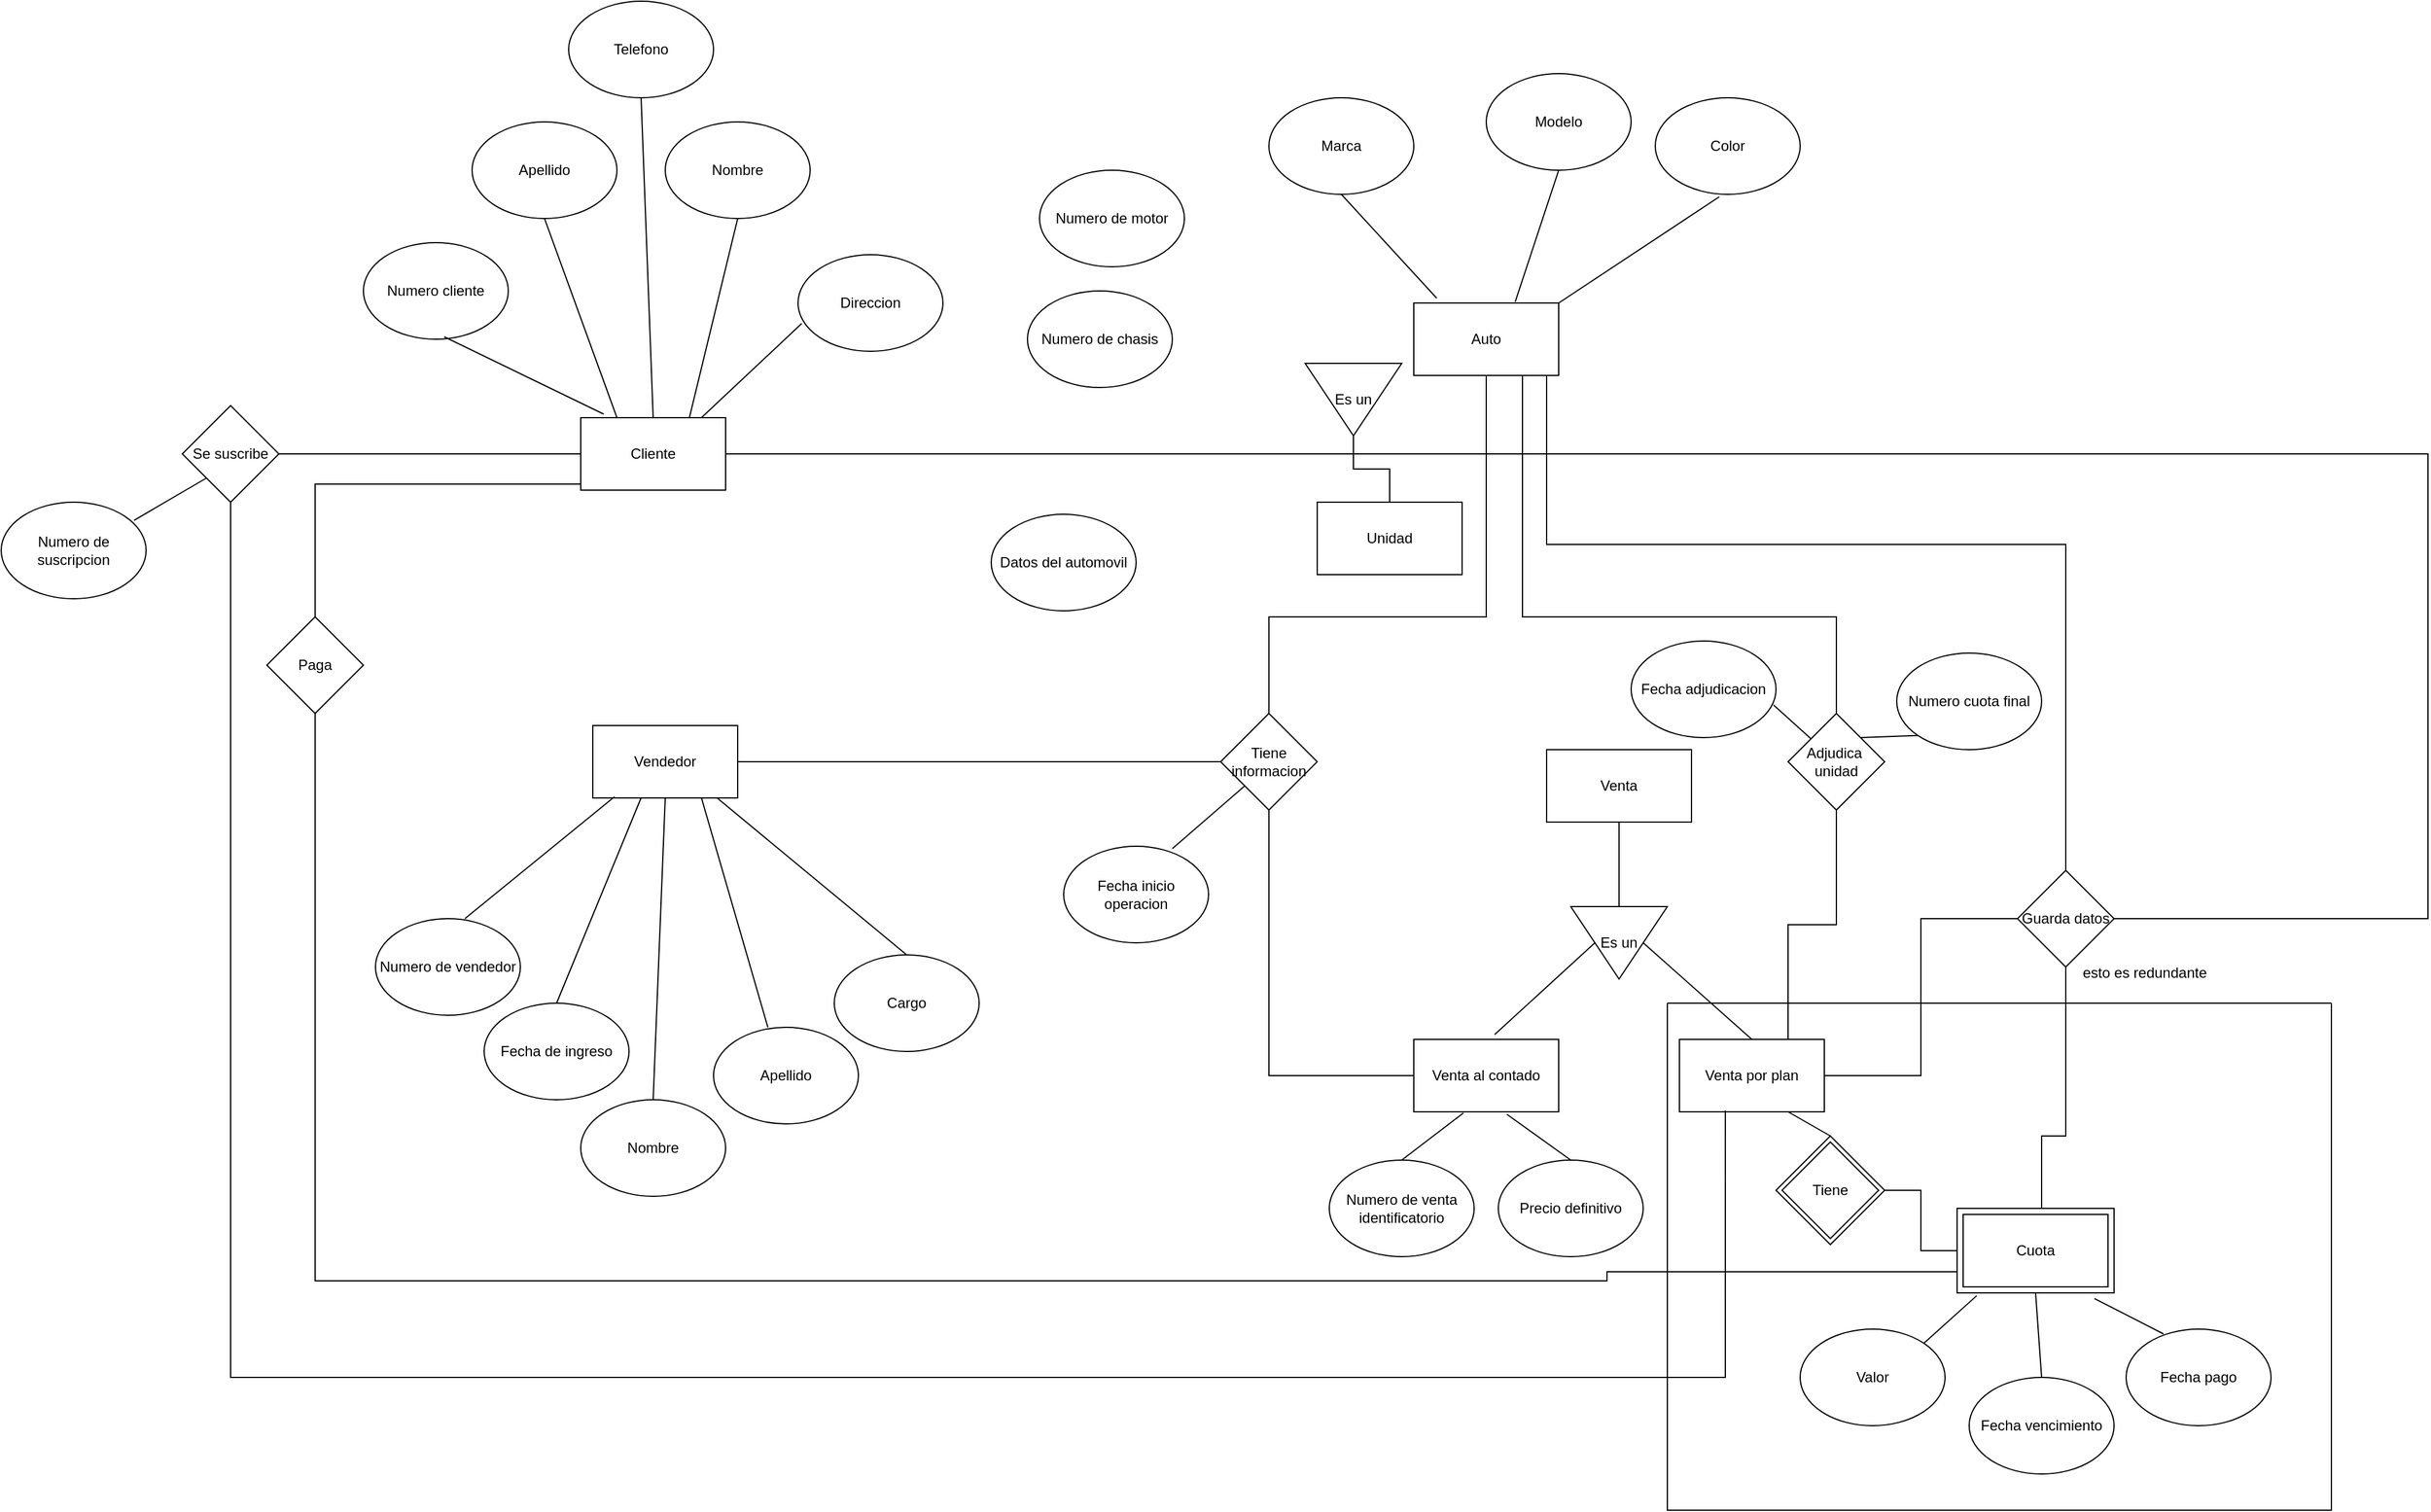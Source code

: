 <mxfile version="24.7.5">
  <diagram name="Página-1" id="h4YsIUtn6Sc1W326wzpE">
    <mxGraphModel dx="2234" dy="1244" grid="1" gridSize="10" guides="1" tooltips="1" connect="1" arrows="1" fold="1" page="0" pageScale="1" pageWidth="827" pageHeight="1169" math="0" shadow="0">
      <root>
        <mxCell id="0" />
        <mxCell id="1" parent="0" />
        <mxCell id="T_IMcI36_4ZPe9yHBbzY-87" style="edgeStyle=orthogonalEdgeStyle;rounded=0;orthogonalLoop=1;jettySize=auto;html=1;entryX=0.5;entryY=0;entryDx=0;entryDy=0;endArrow=none;endFill=0;" parent="1" source="T_IMcI36_4ZPe9yHBbzY-1" target="T_IMcI36_4ZPe9yHBbzY-86" edge="1">
          <mxGeometry relative="1" as="geometry">
            <Array as="points">
              <mxPoint x="850" y="260" />
              <mxPoint x="1110" y="260" />
            </Array>
          </mxGeometry>
        </mxCell>
        <mxCell id="T_IMcI36_4ZPe9yHBbzY-1" value="Auto" style="rounded=0;whiteSpace=wrap;html=1;" parent="1" vertex="1">
          <mxGeometry x="760" width="120" height="60" as="geometry" />
        </mxCell>
        <mxCell id="T_IMcI36_4ZPe9yHBbzY-2" value="Marca" style="ellipse;whiteSpace=wrap;html=1;" parent="1" vertex="1">
          <mxGeometry x="640" y="-170" width="120" height="80" as="geometry" />
        </mxCell>
        <mxCell id="T_IMcI36_4ZPe9yHBbzY-3" value="Modelo" style="ellipse;whiteSpace=wrap;html=1;" parent="1" vertex="1">
          <mxGeometry x="820" y="-190" width="120" height="80" as="geometry" />
        </mxCell>
        <mxCell id="T_IMcI36_4ZPe9yHBbzY-4" value="Color" style="ellipse;whiteSpace=wrap;html=1;" parent="1" vertex="1">
          <mxGeometry x="960" y="-170" width="120" height="80" as="geometry" />
        </mxCell>
        <mxCell id="T_IMcI36_4ZPe9yHBbzY-5" value="Numero de motor" style="ellipse;whiteSpace=wrap;html=1;" parent="1" vertex="1">
          <mxGeometry x="450" y="-110" width="120" height="80" as="geometry" />
        </mxCell>
        <mxCell id="T_IMcI36_4ZPe9yHBbzY-6" value="Numero de chasis" style="ellipse;whiteSpace=wrap;html=1;" parent="1" vertex="1">
          <mxGeometry x="440" y="-10" width="120" height="80" as="geometry" />
        </mxCell>
        <mxCell id="T_IMcI36_4ZPe9yHBbzY-7" value="Datos del automovil" style="ellipse;whiteSpace=wrap;html=1;" parent="1" vertex="1">
          <mxGeometry x="410" y="175" width="120" height="80" as="geometry" />
        </mxCell>
        <mxCell id="T_IMcI36_4ZPe9yHBbzY-52" style="edgeStyle=orthogonalEdgeStyle;rounded=0;orthogonalLoop=1;jettySize=auto;html=1;entryX=1;entryY=0.5;entryDx=0;entryDy=0;endArrow=none;endFill=0;" parent="1" source="T_IMcI36_4ZPe9yHBbzY-8" target="T_IMcI36_4ZPe9yHBbzY-51" edge="1">
          <mxGeometry relative="1" as="geometry" />
        </mxCell>
        <mxCell id="T_IMcI36_4ZPe9yHBbzY-84" style="edgeStyle=orthogonalEdgeStyle;rounded=0;orthogonalLoop=1;jettySize=auto;html=1;endArrow=none;endFill=0;exitX=0.5;exitY=0;exitDx=0;exitDy=0;" parent="1" source="T_IMcI36_4ZPe9yHBbzY-83" target="T_IMcI36_4ZPe9yHBbzY-8" edge="1">
          <mxGeometry relative="1" as="geometry">
            <Array as="points">
              <mxPoint x="-150" y="150" />
            </Array>
          </mxGeometry>
        </mxCell>
        <mxCell id="T_IMcI36_4ZPe9yHBbzY-8" value="Cliente" style="rounded=0;whiteSpace=wrap;html=1;" parent="1" vertex="1">
          <mxGeometry x="70" y="95" width="120" height="60" as="geometry" />
        </mxCell>
        <mxCell id="T_IMcI36_4ZPe9yHBbzY-9" value="Numero cliente" style="ellipse;whiteSpace=wrap;html=1;" parent="1" vertex="1">
          <mxGeometry x="-110" y="-50" width="120" height="80" as="geometry" />
        </mxCell>
        <mxCell id="T_IMcI36_4ZPe9yHBbzY-10" value="Apellido" style="ellipse;whiteSpace=wrap;html=1;" parent="1" vertex="1">
          <mxGeometry x="-20" y="-150" width="120" height="80" as="geometry" />
        </mxCell>
        <mxCell id="T_IMcI36_4ZPe9yHBbzY-11" value="Nombre" style="ellipse;whiteSpace=wrap;html=1;" parent="1" vertex="1">
          <mxGeometry x="140" y="-150" width="120" height="80" as="geometry" />
        </mxCell>
        <mxCell id="T_IMcI36_4ZPe9yHBbzY-12" value="Telefono" style="ellipse;whiteSpace=wrap;html=1;" parent="1" vertex="1">
          <mxGeometry x="60" y="-250" width="120" height="80" as="geometry" />
        </mxCell>
        <mxCell id="T_IMcI36_4ZPe9yHBbzY-13" value="Direccion" style="ellipse;whiteSpace=wrap;html=1;" parent="1" vertex="1">
          <mxGeometry x="250" y="-40" width="120" height="80" as="geometry" />
        </mxCell>
        <mxCell id="T_IMcI36_4ZPe9yHBbzY-14" value="Vendedor" style="rounded=0;whiteSpace=wrap;html=1;" parent="1" vertex="1">
          <mxGeometry x="80" y="350" width="120" height="60" as="geometry" />
        </mxCell>
        <mxCell id="T_IMcI36_4ZPe9yHBbzY-22" style="edgeStyle=orthogonalEdgeStyle;rounded=0;orthogonalLoop=1;jettySize=auto;html=1;entryX=0;entryY=0.5;entryDx=0;entryDy=0;endArrow=none;endFill=0;" parent="1" source="T_IMcI36_4ZPe9yHBbzY-20" target="T_IMcI36_4ZPe9yHBbzY-21" edge="1">
          <mxGeometry relative="1" as="geometry" />
        </mxCell>
        <mxCell id="T_IMcI36_4ZPe9yHBbzY-20" value="Venta" style="rounded=0;whiteSpace=wrap;html=1;" parent="1" vertex="1">
          <mxGeometry x="870" y="370" width="120" height="60" as="geometry" />
        </mxCell>
        <mxCell id="T_IMcI36_4ZPe9yHBbzY-21" value="Es un" style="triangle;whiteSpace=wrap;html=1;direction=south;" parent="1" vertex="1">
          <mxGeometry x="890" y="500" width="80" height="60" as="geometry" />
        </mxCell>
        <mxCell id="T_IMcI36_4ZPe9yHBbzY-39" style="edgeStyle=orthogonalEdgeStyle;rounded=0;orthogonalLoop=1;jettySize=auto;html=1;entryX=0.5;entryY=1;entryDx=0;entryDy=0;endArrow=none;endFill=0;" parent="1" source="T_IMcI36_4ZPe9yHBbzY-23" target="T_IMcI36_4ZPe9yHBbzY-27" edge="1">
          <mxGeometry relative="1" as="geometry" />
        </mxCell>
        <mxCell id="T_IMcI36_4ZPe9yHBbzY-23" value="Venta al contado" style="rounded=0;whiteSpace=wrap;html=1;" parent="1" vertex="1">
          <mxGeometry x="760" y="610" width="120" height="60" as="geometry" />
        </mxCell>
        <mxCell id="T_IMcI36_4ZPe9yHBbzY-49" style="edgeStyle=orthogonalEdgeStyle;rounded=0;orthogonalLoop=1;jettySize=auto;html=1;entryX=0;entryY=0.5;entryDx=0;entryDy=0;endArrow=none;endFill=0;" parent="1" source="T_IMcI36_4ZPe9yHBbzY-24" target="T_IMcI36_4ZPe9yHBbzY-48" edge="1">
          <mxGeometry relative="1" as="geometry" />
        </mxCell>
        <mxCell id="T_IMcI36_4ZPe9yHBbzY-24" value="Venta por plan" style="rounded=0;whiteSpace=wrap;html=1;" parent="1" vertex="1">
          <mxGeometry x="980" y="610" width="120" height="60" as="geometry" />
        </mxCell>
        <mxCell id="T_IMcI36_4ZPe9yHBbzY-25" value="" style="endArrow=none;html=1;rounded=0;entryX=0.5;entryY=1;entryDx=0;entryDy=0;exitX=0.558;exitY=-0.067;exitDx=0;exitDy=0;exitPerimeter=0;" parent="1" source="T_IMcI36_4ZPe9yHBbzY-23" target="T_IMcI36_4ZPe9yHBbzY-21" edge="1">
          <mxGeometry width="50" height="50" relative="1" as="geometry">
            <mxPoint x="760" y="540" as="sourcePoint" />
            <mxPoint x="810" y="490" as="targetPoint" />
          </mxGeometry>
        </mxCell>
        <mxCell id="T_IMcI36_4ZPe9yHBbzY-26" value="" style="endArrow=none;html=1;rounded=0;entryX=0.5;entryY=0;entryDx=0;entryDy=0;exitX=0.5;exitY=0;exitDx=0;exitDy=0;" parent="1" source="T_IMcI36_4ZPe9yHBbzY-24" target="T_IMcI36_4ZPe9yHBbzY-21" edge="1">
          <mxGeometry width="50" height="50" relative="1" as="geometry">
            <mxPoint x="857" y="616" as="sourcePoint" />
            <mxPoint x="920" y="540" as="targetPoint" />
          </mxGeometry>
        </mxCell>
        <mxCell id="T_IMcI36_4ZPe9yHBbzY-47" style="edgeStyle=orthogonalEdgeStyle;rounded=0;orthogonalLoop=1;jettySize=auto;html=1;entryX=0.5;entryY=1;entryDx=0;entryDy=0;endArrow=none;endFill=0;" parent="1" source="T_IMcI36_4ZPe9yHBbzY-27" target="T_IMcI36_4ZPe9yHBbzY-1" edge="1">
          <mxGeometry relative="1" as="geometry">
            <Array as="points">
              <mxPoint x="640" y="260" />
              <mxPoint x="820" y="260" />
            </Array>
          </mxGeometry>
        </mxCell>
        <mxCell id="T_IMcI36_4ZPe9yHBbzY-82" style="edgeStyle=orthogonalEdgeStyle;rounded=0;orthogonalLoop=1;jettySize=auto;html=1;entryX=1;entryY=0.5;entryDx=0;entryDy=0;endArrow=none;endFill=0;" parent="1" source="T_IMcI36_4ZPe9yHBbzY-27" target="T_IMcI36_4ZPe9yHBbzY-14" edge="1">
          <mxGeometry relative="1" as="geometry" />
        </mxCell>
        <mxCell id="T_IMcI36_4ZPe9yHBbzY-27" value="Tiene informacion" style="rhombus;whiteSpace=wrap;html=1;" parent="1" vertex="1">
          <mxGeometry x="600" y="340" width="80" height="80" as="geometry" />
        </mxCell>
        <mxCell id="T_IMcI36_4ZPe9yHBbzY-28" value="" style="endArrow=none;html=1;rounded=0;entryX=0.15;entryY=0.983;entryDx=0;entryDy=0;entryPerimeter=0;exitX=0.617;exitY=0;exitDx=0;exitDy=0;exitPerimeter=0;" parent="1" target="T_IMcI36_4ZPe9yHBbzY-14" edge="1">
          <mxGeometry width="50" height="50" relative="1" as="geometry">
            <mxPoint x="-25.96" y="510" as="sourcePoint" />
            <mxPoint x="-20" y="460" as="targetPoint" />
          </mxGeometry>
        </mxCell>
        <mxCell id="T_IMcI36_4ZPe9yHBbzY-29" value="" style="endArrow=none;html=1;rounded=0;entryX=0.333;entryY=1;entryDx=0;entryDy=0;entryPerimeter=0;exitX=0.5;exitY=0;exitDx=0;exitDy=0;" parent="1" target="T_IMcI36_4ZPe9yHBbzY-14" edge="1">
          <mxGeometry width="50" height="50" relative="1" as="geometry">
            <mxPoint x="50" y="580" as="sourcePoint" />
            <mxPoint x="98" y="429" as="targetPoint" />
          </mxGeometry>
        </mxCell>
        <mxCell id="T_IMcI36_4ZPe9yHBbzY-30" value="" style="endArrow=none;html=1;rounded=0;entryX=0.5;entryY=1;entryDx=0;entryDy=0;exitX=0.5;exitY=0;exitDx=0;exitDy=0;" parent="1" target="T_IMcI36_4ZPe9yHBbzY-14" edge="1">
          <mxGeometry width="50" height="50" relative="1" as="geometry">
            <mxPoint x="130" y="660" as="sourcePoint" />
            <mxPoint x="108" y="439" as="targetPoint" />
          </mxGeometry>
        </mxCell>
        <mxCell id="T_IMcI36_4ZPe9yHBbzY-31" value="" style="endArrow=none;html=1;rounded=0;entryX=0.75;entryY=1;entryDx=0;entryDy=0;exitX=0.375;exitY=0;exitDx=0;exitDy=0;exitPerimeter=0;" parent="1" target="T_IMcI36_4ZPe9yHBbzY-14" edge="1">
          <mxGeometry width="50" height="50" relative="1" as="geometry">
            <mxPoint x="225" y="600" as="sourcePoint" />
            <mxPoint x="118" y="449" as="targetPoint" />
          </mxGeometry>
        </mxCell>
        <mxCell id="T_IMcI36_4ZPe9yHBbzY-32" value="" style="endArrow=none;html=1;rounded=0;entryX=0.858;entryY=1;entryDx=0;entryDy=0;exitX=0.5;exitY=0;exitDx=0;exitDy=0;entryPerimeter=0;" parent="1" target="T_IMcI36_4ZPe9yHBbzY-14" edge="1">
          <mxGeometry width="50" height="50" relative="1" as="geometry">
            <mxPoint x="340" y="540" as="sourcePoint" />
            <mxPoint x="128" y="459" as="targetPoint" />
          </mxGeometry>
        </mxCell>
        <mxCell id="T_IMcI36_4ZPe9yHBbzY-33" value="" style="endArrow=none;html=1;rounded=0;entryX=0.025;entryY=0.713;entryDx=0;entryDy=0;entryPerimeter=0;exitX=0.833;exitY=0;exitDx=0;exitDy=0;exitPerimeter=0;" parent="1" source="T_IMcI36_4ZPe9yHBbzY-8" target="T_IMcI36_4ZPe9yHBbzY-13" edge="1">
          <mxGeometry width="50" height="50" relative="1" as="geometry">
            <mxPoint x="70" y="55" as="sourcePoint" />
            <mxPoint x="120" y="5" as="targetPoint" />
          </mxGeometry>
        </mxCell>
        <mxCell id="T_IMcI36_4ZPe9yHBbzY-34" value="" style="endArrow=none;html=1;rounded=0;entryX=0.558;entryY=0.975;entryDx=0;entryDy=0;entryPerimeter=0;exitX=0.158;exitY=-0.05;exitDx=0;exitDy=0;exitPerimeter=0;" parent="1" source="T_IMcI36_4ZPe9yHBbzY-8" target="T_IMcI36_4ZPe9yHBbzY-9" edge="1">
          <mxGeometry width="50" height="50" relative="1" as="geometry">
            <mxPoint x="180" y="105" as="sourcePoint" />
            <mxPoint x="263" y="27" as="targetPoint" />
          </mxGeometry>
        </mxCell>
        <mxCell id="T_IMcI36_4ZPe9yHBbzY-35" value="" style="endArrow=none;html=1;rounded=0;entryX=0.5;entryY=1;entryDx=0;entryDy=0;exitX=0.75;exitY=0;exitDx=0;exitDy=0;" parent="1" source="T_IMcI36_4ZPe9yHBbzY-8" target="T_IMcI36_4ZPe9yHBbzY-11" edge="1">
          <mxGeometry width="50" height="50" relative="1" as="geometry">
            <mxPoint x="190" y="115" as="sourcePoint" />
            <mxPoint x="273" y="37" as="targetPoint" />
          </mxGeometry>
        </mxCell>
        <mxCell id="T_IMcI36_4ZPe9yHBbzY-36" value="" style="endArrow=none;html=1;rounded=0;entryX=0.5;entryY=1;entryDx=0;entryDy=0;exitX=0.25;exitY=0;exitDx=0;exitDy=0;" parent="1" source="T_IMcI36_4ZPe9yHBbzY-8" target="T_IMcI36_4ZPe9yHBbzY-10" edge="1">
          <mxGeometry width="50" height="50" relative="1" as="geometry">
            <mxPoint x="200" y="125" as="sourcePoint" />
            <mxPoint x="283" y="47" as="targetPoint" />
          </mxGeometry>
        </mxCell>
        <mxCell id="T_IMcI36_4ZPe9yHBbzY-37" value="" style="endArrow=none;html=1;rounded=0;entryX=0.5;entryY=1;entryDx=0;entryDy=0;exitX=0.5;exitY=0;exitDx=0;exitDy=0;" parent="1" source="T_IMcI36_4ZPe9yHBbzY-8" target="T_IMcI36_4ZPe9yHBbzY-12" edge="1">
          <mxGeometry width="50" height="50" relative="1" as="geometry">
            <mxPoint x="210" y="135" as="sourcePoint" />
            <mxPoint x="293" y="57" as="targetPoint" />
          </mxGeometry>
        </mxCell>
        <mxCell id="T_IMcI36_4ZPe9yHBbzY-41" value="Numero de venta identificatorio" style="ellipse;whiteSpace=wrap;html=1;" parent="1" vertex="1">
          <mxGeometry x="690" y="710" width="120" height="80" as="geometry" />
        </mxCell>
        <mxCell id="T_IMcI36_4ZPe9yHBbzY-42" value="Fecha inicio operacion" style="ellipse;whiteSpace=wrap;html=1;" parent="1" vertex="1">
          <mxGeometry x="470" y="450" width="120" height="80" as="geometry" />
        </mxCell>
        <mxCell id="T_IMcI36_4ZPe9yHBbzY-43" value="Precio definitivo" style="ellipse;whiteSpace=wrap;html=1;" parent="1" vertex="1">
          <mxGeometry x="830" y="710" width="120" height="80" as="geometry" />
        </mxCell>
        <mxCell id="T_IMcI36_4ZPe9yHBbzY-44" value="" style="endArrow=none;html=1;rounded=0;entryX=0;entryY=1;entryDx=0;entryDy=0;exitX=0.75;exitY=0.025;exitDx=0;exitDy=0;exitPerimeter=0;" parent="1" source="T_IMcI36_4ZPe9yHBbzY-42" target="T_IMcI36_4ZPe9yHBbzY-27" edge="1">
          <mxGeometry width="50" height="50" relative="1" as="geometry">
            <mxPoint x="560" y="460" as="sourcePoint" />
            <mxPoint x="610" y="410" as="targetPoint" />
          </mxGeometry>
        </mxCell>
        <mxCell id="T_IMcI36_4ZPe9yHBbzY-45" value="" style="endArrow=none;html=1;rounded=0;entryX=0.342;entryY=1.017;entryDx=0;entryDy=0;entryPerimeter=0;exitX=0.5;exitY=0;exitDx=0;exitDy=0;" parent="1" source="T_IMcI36_4ZPe9yHBbzY-41" target="T_IMcI36_4ZPe9yHBbzY-23" edge="1">
          <mxGeometry width="50" height="50" relative="1" as="geometry">
            <mxPoint x="700" y="740" as="sourcePoint" />
            <mxPoint x="750" y="690" as="targetPoint" />
          </mxGeometry>
        </mxCell>
        <mxCell id="T_IMcI36_4ZPe9yHBbzY-46" value="" style="endArrow=none;html=1;rounded=0;entryX=0.642;entryY=1.033;entryDx=0;entryDy=0;entryPerimeter=0;exitX=0.5;exitY=0;exitDx=0;exitDy=0;" parent="1" source="T_IMcI36_4ZPe9yHBbzY-43" target="T_IMcI36_4ZPe9yHBbzY-23" edge="1">
          <mxGeometry width="50" height="50" relative="1" as="geometry">
            <mxPoint x="710" y="750" as="sourcePoint" />
            <mxPoint x="760" y="700" as="targetPoint" />
          </mxGeometry>
        </mxCell>
        <mxCell id="T_IMcI36_4ZPe9yHBbzY-50" style="edgeStyle=orthogonalEdgeStyle;rounded=0;orthogonalLoop=1;jettySize=auto;html=1;entryX=0.85;entryY=1;entryDx=0;entryDy=0;endArrow=none;endFill=0;exitX=0.5;exitY=0;exitDx=0;exitDy=0;entryPerimeter=0;" parent="1" source="T_IMcI36_4ZPe9yHBbzY-48" target="T_IMcI36_4ZPe9yHBbzY-1" edge="1">
          <mxGeometry relative="1" as="geometry">
            <Array as="points">
              <mxPoint x="1300" y="200" />
              <mxPoint x="870" y="200" />
              <mxPoint x="870" y="60" />
            </Array>
          </mxGeometry>
        </mxCell>
        <mxCell id="T_IMcI36_4ZPe9yHBbzY-63" style="edgeStyle=orthogonalEdgeStyle;rounded=0;orthogonalLoop=1;jettySize=auto;html=1;entryX=1;entryY=0.5;entryDx=0;entryDy=0;endArrow=none;endFill=0;" parent="1" source="T_IMcI36_4ZPe9yHBbzY-48" target="T_IMcI36_4ZPe9yHBbzY-8" edge="1">
          <mxGeometry relative="1" as="geometry">
            <Array as="points">
              <mxPoint x="1600" y="510" />
              <mxPoint x="1600" y="125" />
            </Array>
          </mxGeometry>
        </mxCell>
        <mxCell id="T_IMcI36_4ZPe9yHBbzY-74" style="edgeStyle=orthogonalEdgeStyle;rounded=0;orthogonalLoop=1;jettySize=auto;html=1;entryX=0.5;entryY=0;entryDx=0;entryDy=0;endArrow=none;endFill=0;" parent="1" source="T_IMcI36_4ZPe9yHBbzY-48" target="T_IMcI36_4ZPe9yHBbzY-65" edge="1">
          <mxGeometry relative="1" as="geometry">
            <Array as="points">
              <mxPoint x="1300" y="690" />
              <mxPoint x="1280" y="690" />
            </Array>
          </mxGeometry>
        </mxCell>
        <mxCell id="T_IMcI36_4ZPe9yHBbzY-48" value="Guarda datos" style="rhombus;whiteSpace=wrap;html=1;" parent="1" vertex="1">
          <mxGeometry x="1260" y="470" width="80" height="80" as="geometry" />
        </mxCell>
        <mxCell id="T_IMcI36_4ZPe9yHBbzY-62" style="edgeStyle=orthogonalEdgeStyle;rounded=0;orthogonalLoop=1;jettySize=auto;html=1;entryX=0.317;entryY=0.983;entryDx=0;entryDy=0;endArrow=none;endFill=0;entryPerimeter=0;" parent="1" source="T_IMcI36_4ZPe9yHBbzY-51" target="T_IMcI36_4ZPe9yHBbzY-24" edge="1">
          <mxGeometry relative="1" as="geometry">
            <mxPoint x="-220" y="1130" as="targetPoint" />
            <Array as="points">
              <mxPoint x="-220" y="890" />
              <mxPoint x="1018" y="890" />
            </Array>
          </mxGeometry>
        </mxCell>
        <mxCell id="T_IMcI36_4ZPe9yHBbzY-51" value="Se suscribe" style="rhombus;whiteSpace=wrap;html=1;" parent="1" vertex="1">
          <mxGeometry x="-260" y="85" width="80" height="80" as="geometry" />
        </mxCell>
        <mxCell id="T_IMcI36_4ZPe9yHBbzY-56" value="Numero de suscripcion" style="ellipse;whiteSpace=wrap;html=1;" parent="1" vertex="1">
          <mxGeometry x="-410" y="165" width="120" height="80" as="geometry" />
        </mxCell>
        <mxCell id="T_IMcI36_4ZPe9yHBbzY-61" value="" style="endArrow=none;html=1;rounded=0;entryX=0;entryY=1;entryDx=0;entryDy=0;exitX=0.917;exitY=0.188;exitDx=0;exitDy=0;exitPerimeter=0;" parent="1" source="T_IMcI36_4ZPe9yHBbzY-56" target="T_IMcI36_4ZPe9yHBbzY-51" edge="1">
          <mxGeometry width="50" height="50" relative="1" as="geometry">
            <mxPoint x="-280" y="260" as="sourcePoint" />
            <mxPoint x="-230" y="210" as="targetPoint" />
          </mxGeometry>
        </mxCell>
        <mxCell id="T_IMcI36_4ZPe9yHBbzY-69" value="" style="endArrow=none;html=1;rounded=0;entryX=0.5;entryY=0;entryDx=0;entryDy=0;exitX=0.75;exitY=1;exitDx=0;exitDy=0;" parent="1" source="T_IMcI36_4ZPe9yHBbzY-24" target="T_IMcI36_4ZPe9yHBbzY-64" edge="1">
          <mxGeometry width="50" height="50" relative="1" as="geometry">
            <mxPoint x="1060" y="740" as="sourcePoint" />
            <mxPoint x="1110" y="690" as="targetPoint" />
          </mxGeometry>
        </mxCell>
        <mxCell id="T_IMcI36_4ZPe9yHBbzY-75" value="" style="swimlane;startSize=0;movable=1;resizable=1;rotatable=1;deletable=1;editable=1;locked=0;connectable=1;" parent="1" vertex="1">
          <mxGeometry x="970" y="580" width="550" height="420" as="geometry" />
        </mxCell>
        <mxCell id="T_IMcI36_4ZPe9yHBbzY-64" value="Tiene" style="rhombus;whiteSpace=wrap;html=1;" parent="T_IMcI36_4ZPe9yHBbzY-75" vertex="1">
          <mxGeometry x="90" y="110" width="90" height="90" as="geometry" />
        </mxCell>
        <mxCell id="T_IMcI36_4ZPe9yHBbzY-70" style="edgeStyle=orthogonalEdgeStyle;rounded=0;orthogonalLoop=1;jettySize=auto;html=1;entryX=0;entryY=0.5;entryDx=0;entryDy=0;endArrow=none;endFill=0;exitX=1;exitY=0.5;exitDx=0;exitDy=0;" parent="T_IMcI36_4ZPe9yHBbzY-75" source="T_IMcI36_4ZPe9yHBbzY-64" target="T_IMcI36_4ZPe9yHBbzY-65" edge="1">
          <mxGeometry relative="1" as="geometry">
            <mxPoint x="170" y="180" as="sourcePoint" />
          </mxGeometry>
        </mxCell>
        <mxCell id="T_IMcI36_4ZPe9yHBbzY-65" value="Cuota" style="rounded=0;whiteSpace=wrap;html=1;" parent="T_IMcI36_4ZPe9yHBbzY-75" vertex="1">
          <mxGeometry x="240" y="170" width="130" height="70" as="geometry" />
        </mxCell>
        <mxCell id="T_IMcI36_4ZPe9yHBbzY-66" value="Valor" style="ellipse;whiteSpace=wrap;html=1;" parent="T_IMcI36_4ZPe9yHBbzY-75" vertex="1">
          <mxGeometry x="110" y="270" width="120" height="80" as="geometry" />
        </mxCell>
        <mxCell id="T_IMcI36_4ZPe9yHBbzY-67" value="Fecha vencimiento" style="ellipse;whiteSpace=wrap;html=1;" parent="T_IMcI36_4ZPe9yHBbzY-75" vertex="1">
          <mxGeometry x="250" y="310" width="120" height="80" as="geometry" />
        </mxCell>
        <mxCell id="T_IMcI36_4ZPe9yHBbzY-68" value="Fecha pago" style="ellipse;whiteSpace=wrap;html=1;" parent="T_IMcI36_4ZPe9yHBbzY-75" vertex="1">
          <mxGeometry x="380" y="270" width="120" height="80" as="geometry" />
        </mxCell>
        <mxCell id="T_IMcI36_4ZPe9yHBbzY-71" value="" style="endArrow=none;html=1;rounded=0;entryX=0.125;entryY=1.033;entryDx=0;entryDy=0;entryPerimeter=0;exitX=1;exitY=0;exitDx=0;exitDy=0;" parent="T_IMcI36_4ZPe9yHBbzY-75" source="T_IMcI36_4ZPe9yHBbzY-66" target="T_IMcI36_4ZPe9yHBbzY-65" edge="1">
          <mxGeometry width="50" height="50" relative="1" as="geometry">
            <mxPoint x="100" y="410" as="sourcePoint" />
            <mxPoint x="150" y="360" as="targetPoint" />
          </mxGeometry>
        </mxCell>
        <mxCell id="T_IMcI36_4ZPe9yHBbzY-72" value="" style="endArrow=none;html=1;rounded=0;entryX=0.258;entryY=0.05;entryDx=0;entryDy=0;exitX=0.875;exitY=1.067;exitDx=0;exitDy=0;exitPerimeter=0;entryPerimeter=0;" parent="T_IMcI36_4ZPe9yHBbzY-75" source="T_IMcI36_4ZPe9yHBbzY-65" target="T_IMcI36_4ZPe9yHBbzY-68" edge="1">
          <mxGeometry width="50" height="50" relative="1" as="geometry">
            <mxPoint x="222" y="292" as="sourcePoint" />
            <mxPoint x="275" y="252" as="targetPoint" />
          </mxGeometry>
        </mxCell>
        <mxCell id="T_IMcI36_4ZPe9yHBbzY-73" value="" style="endArrow=none;html=1;rounded=0;entryX=0.5;entryY=1;entryDx=0;entryDy=0;exitX=0.5;exitY=0;exitDx=0;exitDy=0;" parent="T_IMcI36_4ZPe9yHBbzY-75" source="T_IMcI36_4ZPe9yHBbzY-67" target="T_IMcI36_4ZPe9yHBbzY-65" edge="1">
          <mxGeometry width="50" height="50" relative="1" as="geometry">
            <mxPoint x="222" y="292" as="sourcePoint" />
            <mxPoint x="275" y="252" as="targetPoint" />
          </mxGeometry>
        </mxCell>
        <mxCell id="oFEABXtt1nWRNOnX_rJP-4" value="Tiene" style="rhombus;whiteSpace=wrap;html=1;" parent="T_IMcI36_4ZPe9yHBbzY-75" vertex="1">
          <mxGeometry x="95" y="115" width="80" height="80" as="geometry" />
        </mxCell>
        <mxCell id="oFEABXtt1nWRNOnX_rJP-5" value="Cuota" style="rounded=0;whiteSpace=wrap;html=1;" parent="T_IMcI36_4ZPe9yHBbzY-75" vertex="1">
          <mxGeometry x="245" y="175" width="120" height="60" as="geometry" />
        </mxCell>
        <mxCell id="T_IMcI36_4ZPe9yHBbzY-77" value="Cargo" style="ellipse;whiteSpace=wrap;html=1;" parent="1" vertex="1">
          <mxGeometry x="280" y="540" width="120" height="80" as="geometry" />
        </mxCell>
        <mxCell id="T_IMcI36_4ZPe9yHBbzY-78" value="Nombre" style="ellipse;whiteSpace=wrap;html=1;" parent="1" vertex="1">
          <mxGeometry x="70" y="660" width="120" height="80" as="geometry" />
        </mxCell>
        <mxCell id="T_IMcI36_4ZPe9yHBbzY-79" value="Apellido" style="ellipse;whiteSpace=wrap;html=1;" parent="1" vertex="1">
          <mxGeometry x="180" y="600" width="120" height="80" as="geometry" />
        </mxCell>
        <mxCell id="T_IMcI36_4ZPe9yHBbzY-80" value="Numero de vendedor" style="ellipse;whiteSpace=wrap;html=1;" parent="1" vertex="1">
          <mxGeometry x="-100" y="510" width="120" height="80" as="geometry" />
        </mxCell>
        <mxCell id="T_IMcI36_4ZPe9yHBbzY-81" value="Fecha de ingreso" style="ellipse;whiteSpace=wrap;html=1;" parent="1" vertex="1">
          <mxGeometry x="-10" y="580" width="120" height="80" as="geometry" />
        </mxCell>
        <mxCell id="T_IMcI36_4ZPe9yHBbzY-85" style="edgeStyle=orthogonalEdgeStyle;rounded=0;orthogonalLoop=1;jettySize=auto;html=1;endArrow=none;endFill=0;entryX=0;entryY=0.75;entryDx=0;entryDy=0;" parent="1" source="T_IMcI36_4ZPe9yHBbzY-83" target="T_IMcI36_4ZPe9yHBbzY-65" edge="1">
          <mxGeometry relative="1" as="geometry">
            <mxPoint x="920" y="880" as="targetPoint" />
            <Array as="points">
              <mxPoint x="-150" y="810" />
              <mxPoint x="920" y="810" />
              <mxPoint x="920" y="803" />
            </Array>
          </mxGeometry>
        </mxCell>
        <mxCell id="T_IMcI36_4ZPe9yHBbzY-83" value="Paga" style="rhombus;whiteSpace=wrap;html=1;" parent="1" vertex="1">
          <mxGeometry x="-190" y="260" width="80" height="80" as="geometry" />
        </mxCell>
        <mxCell id="T_IMcI36_4ZPe9yHBbzY-88" style="edgeStyle=orthogonalEdgeStyle;rounded=0;orthogonalLoop=1;jettySize=auto;html=1;endArrow=none;endFill=0;" parent="1" source="T_IMcI36_4ZPe9yHBbzY-86" target="T_IMcI36_4ZPe9yHBbzY-24" edge="1">
          <mxGeometry relative="1" as="geometry">
            <Array as="points">
              <mxPoint x="1110" y="515" />
              <mxPoint x="1070" y="515" />
            </Array>
          </mxGeometry>
        </mxCell>
        <mxCell id="T_IMcI36_4ZPe9yHBbzY-86" value="Adjudica&amp;nbsp;&lt;div&gt;unidad&lt;/div&gt;" style="rhombus;whiteSpace=wrap;html=1;" parent="1" vertex="1">
          <mxGeometry x="1070" y="340" width="80" height="80" as="geometry" />
        </mxCell>
        <mxCell id="T_IMcI36_4ZPe9yHBbzY-90" value="" style="endArrow=none;html=1;rounded=0;entryX=0.5;entryY=1;entryDx=0;entryDy=0;exitX=0.158;exitY=-0.067;exitDx=0;exitDy=0;exitPerimeter=0;" parent="1" source="T_IMcI36_4ZPe9yHBbzY-1" target="T_IMcI36_4ZPe9yHBbzY-2" edge="1">
          <mxGeometry width="50" height="50" relative="1" as="geometry">
            <mxPoint x="790" y="170" as="sourcePoint" />
            <mxPoint x="660" y="50" as="targetPoint" />
          </mxGeometry>
        </mxCell>
        <mxCell id="T_IMcI36_4ZPe9yHBbzY-92" value="" style="endArrow=none;html=1;rounded=0;entryX=0.5;entryY=1;entryDx=0;entryDy=0;exitX=0.7;exitY=-0.017;exitDx=0;exitDy=0;exitPerimeter=0;" parent="1" source="T_IMcI36_4ZPe9yHBbzY-1" target="T_IMcI36_4ZPe9yHBbzY-3" edge="1">
          <mxGeometry width="50" height="50" relative="1" as="geometry">
            <mxPoint x="830" y="170" as="sourcePoint" />
            <mxPoint x="680" y="70" as="targetPoint" />
          </mxGeometry>
        </mxCell>
        <mxCell id="T_IMcI36_4ZPe9yHBbzY-93" value="" style="endArrow=none;html=1;rounded=0;entryX=0.442;entryY=1.025;entryDx=0;entryDy=0;exitX=1;exitY=0;exitDx=0;exitDy=0;entryPerimeter=0;" parent="1" source="T_IMcI36_4ZPe9yHBbzY-1" target="T_IMcI36_4ZPe9yHBbzY-4" edge="1">
          <mxGeometry width="50" height="50" relative="1" as="geometry">
            <mxPoint x="812" y="213" as="sourcePoint" />
            <mxPoint x="690" y="80" as="targetPoint" />
          </mxGeometry>
        </mxCell>
        <mxCell id="oFEABXtt1nWRNOnX_rJP-6" value="esto es redundante" style="text;html=1;align=center;verticalAlign=middle;resizable=0;points=[];autosize=1;strokeColor=none;fillColor=none;" parent="1" vertex="1">
          <mxGeometry x="1300" y="540" width="130" height="30" as="geometry" />
        </mxCell>
        <mxCell id="oFEABXtt1nWRNOnX_rJP-7" value="Numero cuota final" style="ellipse;whiteSpace=wrap;html=1;" parent="1" vertex="1">
          <mxGeometry x="1160" y="290" width="120" height="80" as="geometry" />
        </mxCell>
        <mxCell id="oFEABXtt1nWRNOnX_rJP-8" value="" style="endArrow=none;html=1;rounded=0;entryX=0;entryY=1;entryDx=0;entryDy=0;exitX=1;exitY=0;exitDx=0;exitDy=0;" parent="1" source="T_IMcI36_4ZPe9yHBbzY-86" target="oFEABXtt1nWRNOnX_rJP-7" edge="1">
          <mxGeometry width="50" height="50" relative="1" as="geometry">
            <mxPoint x="1130" y="350" as="sourcePoint" />
            <mxPoint x="1180" y="300" as="targetPoint" />
          </mxGeometry>
        </mxCell>
        <mxCell id="oFEABXtt1nWRNOnX_rJP-9" value="Fecha adjudicacion" style="ellipse;whiteSpace=wrap;html=1;" parent="1" vertex="1">
          <mxGeometry x="940" y="280" width="120" height="80" as="geometry" />
        </mxCell>
        <mxCell id="oFEABXtt1nWRNOnX_rJP-10" value="" style="endArrow=none;html=1;rounded=0;exitX=0.983;exitY=0.663;exitDx=0;exitDy=0;exitPerimeter=0;" parent="1" source="oFEABXtt1nWRNOnX_rJP-9" target="T_IMcI36_4ZPe9yHBbzY-86" edge="1">
          <mxGeometry width="50" height="50" relative="1" as="geometry">
            <mxPoint x="1060" y="360" as="sourcePoint" />
            <mxPoint x="1110" y="310" as="targetPoint" />
          </mxGeometry>
        </mxCell>
        <mxCell id="oFEABXtt1nWRNOnX_rJP-11" value="Unidad" style="rounded=0;whiteSpace=wrap;html=1;" parent="1" vertex="1">
          <mxGeometry x="680" y="165" width="120" height="60" as="geometry" />
        </mxCell>
        <mxCell id="oFEABXtt1nWRNOnX_rJP-13" style="edgeStyle=orthogonalEdgeStyle;rounded=0;orthogonalLoop=1;jettySize=auto;html=1;entryX=0.5;entryY=0;entryDx=0;entryDy=0;endArrow=none;endFill=0;" parent="1" source="oFEABXtt1nWRNOnX_rJP-12" target="oFEABXtt1nWRNOnX_rJP-11" edge="1">
          <mxGeometry relative="1" as="geometry" />
        </mxCell>
        <mxCell id="oFEABXtt1nWRNOnX_rJP-12" value="Es un" style="triangle;whiteSpace=wrap;html=1;direction=south;" parent="1" vertex="1">
          <mxGeometry x="670" y="50" width="80" height="60" as="geometry" />
        </mxCell>
      </root>
    </mxGraphModel>
  </diagram>
</mxfile>
